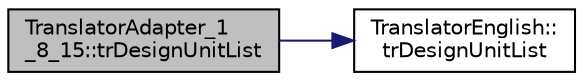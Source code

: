 digraph "TranslatorAdapter_1_8_15::trDesignUnitList"
{
 // LATEX_PDF_SIZE
  edge [fontname="Helvetica",fontsize="10",labelfontname="Helvetica",labelfontsize="10"];
  node [fontname="Helvetica",fontsize="10",shape=record];
  rankdir="LR";
  Node1 [label="TranslatorAdapter_1\l_8_15::trDesignUnitList",height=0.2,width=0.4,color="black", fillcolor="grey75", style="filled", fontcolor="black",tooltip=" "];
  Node1 -> Node2 [color="midnightblue",fontsize="10",style="solid",fontname="Helvetica"];
  Node2 [label="TranslatorEnglish::\ltrDesignUnitList",height=0.2,width=0.4,color="black", fillcolor="white", style="filled",URL="$classTranslatorEnglish.html#a983c7694f49be67ae73a438b911c0cc1",tooltip=" "];
}
